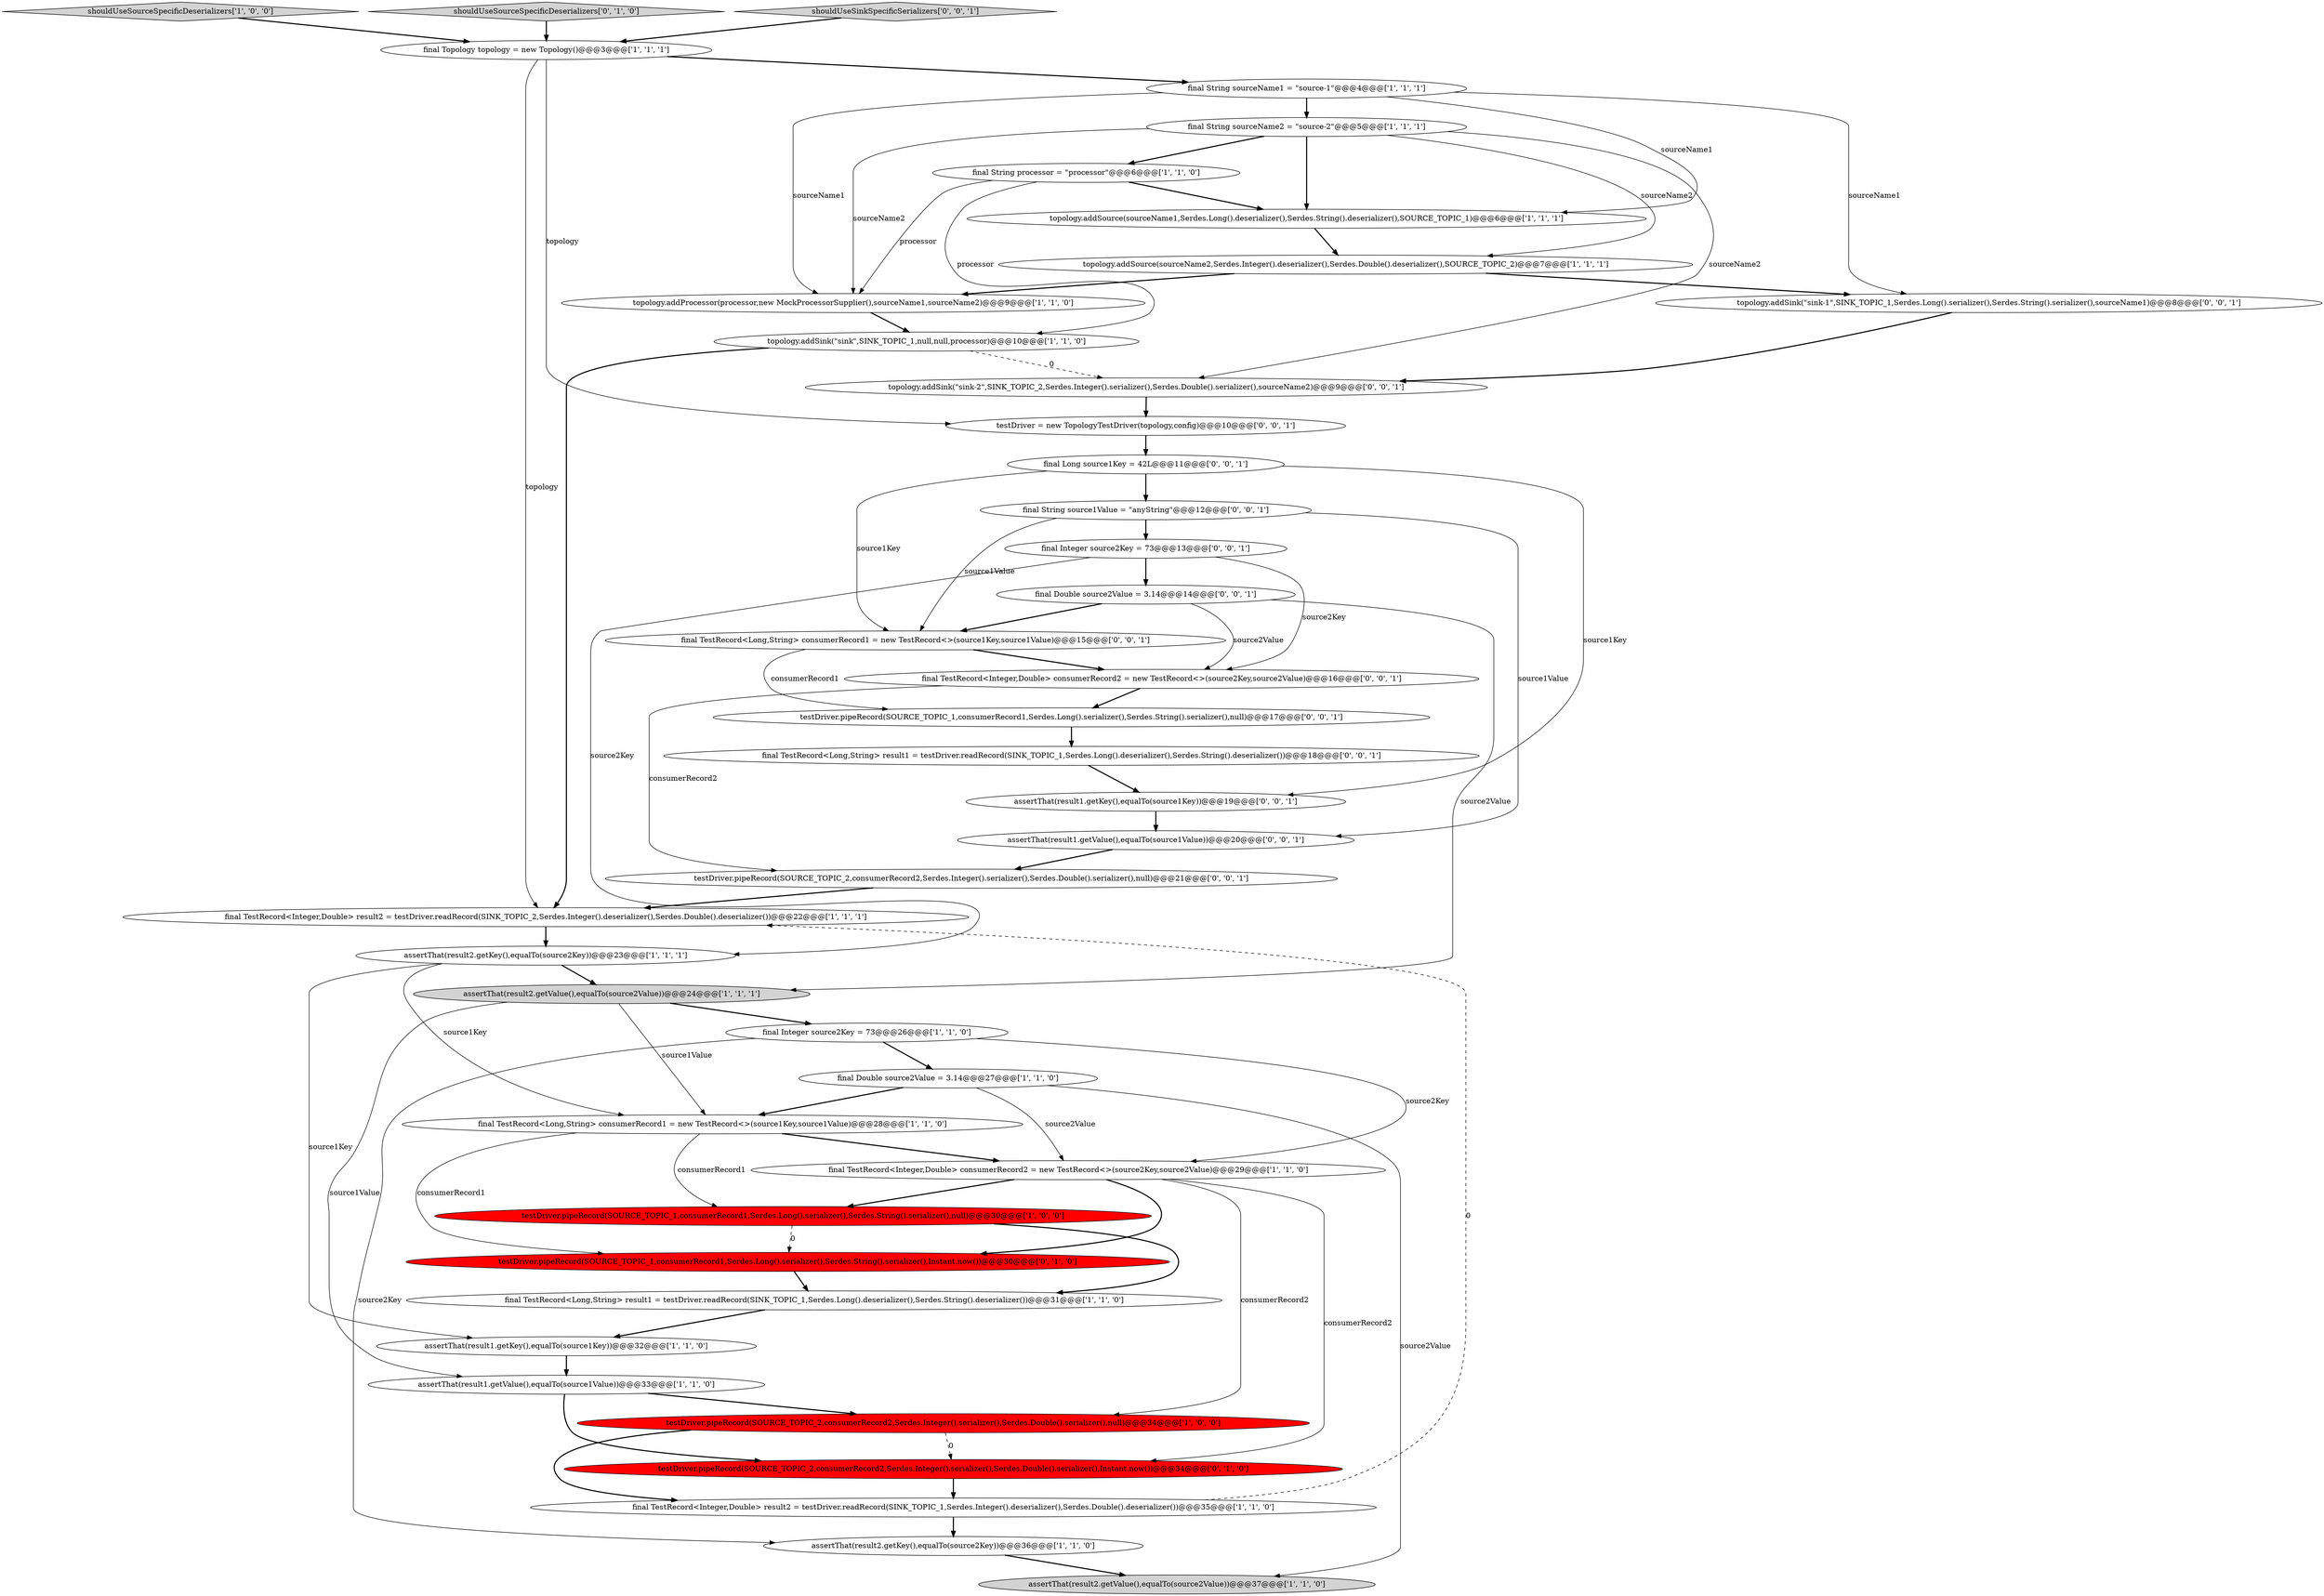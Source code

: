 digraph {
6 [style = filled, label = "final TestRecord<Integer,Double> result2 = testDriver.readRecord(SINK_TOPIC_2,Serdes.Integer().deserializer(),Serdes.Double().deserializer())@@@22@@@['1', '1', '1']", fillcolor = white, shape = ellipse image = "AAA0AAABBB1BBB"];
22 [style = filled, label = "topology.addSource(sourceName2,Serdes.Integer().deserializer(),Serdes.Double().deserializer(),SOURCE_TOPIC_2)@@@7@@@['1', '1', '1']", fillcolor = white, shape = ellipse image = "AAA0AAABBB1BBB"];
38 [style = filled, label = "final String source1Value = \"anyString\"@@@12@@@['0', '0', '1']", fillcolor = white, shape = ellipse image = "AAA0AAABBB3BBB"];
36 [style = filled, label = "testDriver = new TopologyTestDriver(topology,config)@@@10@@@['0', '0', '1']", fillcolor = white, shape = ellipse image = "AAA0AAABBB3BBB"];
20 [style = filled, label = "topology.addSink(\"sink\",SINK_TOPIC_1,null,null,processor)@@@10@@@['1', '1', '0']", fillcolor = white, shape = ellipse image = "AAA0AAABBB1BBB"];
11 [style = filled, label = "shouldUseSourceSpecificDeserializers['1', '0', '0']", fillcolor = lightgray, shape = diamond image = "AAA0AAABBB1BBB"];
30 [style = filled, label = "topology.addSink(\"sink-2\",SINK_TOPIC_2,Serdes.Integer().serializer(),Serdes.Double().serializer(),sourceName2)@@@9@@@['0', '0', '1']", fillcolor = white, shape = ellipse image = "AAA0AAABBB3BBB"];
37 [style = filled, label = "final TestRecord<Integer,Double> consumerRecord2 = new TestRecord<>(source2Key,source2Value)@@@16@@@['0', '0', '1']", fillcolor = white, shape = ellipse image = "AAA0AAABBB3BBB"];
15 [style = filled, label = "final Double source2Value = 3.14@@@27@@@['1', '1', '0']", fillcolor = white, shape = ellipse image = "AAA0AAABBB1BBB"];
33 [style = filled, label = "final TestRecord<Long,String> consumerRecord1 = new TestRecord<>(source1Key,source1Value)@@@15@@@['0', '0', '1']", fillcolor = white, shape = ellipse image = "AAA0AAABBB3BBB"];
7 [style = filled, label = "assertThat(result2.getValue(),equalTo(source2Value))@@@37@@@['1', '1', '0']", fillcolor = lightgray, shape = ellipse image = "AAA0AAABBB1BBB"];
35 [style = filled, label = "final TestRecord<Long,String> result1 = testDriver.readRecord(SINK_TOPIC_1,Serdes.Long().deserializer(),Serdes.String().deserializer())@@@18@@@['0', '0', '1']", fillcolor = white, shape = ellipse image = "AAA0AAABBB3BBB"];
14 [style = filled, label = "final TestRecord<Long,String> consumerRecord1 = new TestRecord<>(source1Key,source1Value)@@@28@@@['1', '1', '0']", fillcolor = white, shape = ellipse image = "AAA0AAABBB1BBB"];
18 [style = filled, label = "assertThat(result1.getValue(),equalTo(source1Value))@@@33@@@['1', '1', '0']", fillcolor = white, shape = ellipse image = "AAA0AAABBB1BBB"];
17 [style = filled, label = "final TestRecord<Integer,Double> result2 = testDriver.readRecord(SINK_TOPIC_1,Serdes.Integer().deserializer(),Serdes.Double().deserializer())@@@35@@@['1', '1', '0']", fillcolor = white, shape = ellipse image = "AAA0AAABBB1BBB"];
19 [style = filled, label = "testDriver.pipeRecord(SOURCE_TOPIC_2,consumerRecord2,Serdes.Integer().serializer(),Serdes.Double().serializer(),null)@@@34@@@['1', '0', '0']", fillcolor = red, shape = ellipse image = "AAA1AAABBB1BBB"];
41 [style = filled, label = "testDriver.pipeRecord(SOURCE_TOPIC_1,consumerRecord1,Serdes.Long().serializer(),Serdes.String().serializer(),null)@@@17@@@['0', '0', '1']", fillcolor = white, shape = ellipse image = "AAA0AAABBB3BBB"];
25 [style = filled, label = "shouldUseSourceSpecificDeserializers['0', '1', '0']", fillcolor = lightgray, shape = diamond image = "AAA0AAABBB2BBB"];
13 [style = filled, label = "final Integer source2Key = 73@@@26@@@['1', '1', '0']", fillcolor = white, shape = ellipse image = "AAA0AAABBB1BBB"];
4 [style = filled, label = "assertThat(result2.getKey(),equalTo(source2Key))@@@36@@@['1', '1', '0']", fillcolor = white, shape = ellipse image = "AAA0AAABBB1BBB"];
12 [style = filled, label = "topology.addProcessor(processor,new MockProcessorSupplier(),sourceName1,sourceName2)@@@9@@@['1', '1', '0']", fillcolor = white, shape = ellipse image = "AAA0AAABBB1BBB"];
2 [style = filled, label = "assertThat(result2.getValue(),equalTo(source2Value))@@@24@@@['1', '1', '1']", fillcolor = lightgray, shape = ellipse image = "AAA0AAABBB1BBB"];
8 [style = filled, label = "topology.addSource(sourceName1,Serdes.Long().deserializer(),Serdes.String().deserializer(),SOURCE_TOPIC_1)@@@6@@@['1', '1', '1']", fillcolor = white, shape = ellipse image = "AAA0AAABBB1BBB"];
0 [style = filled, label = "final String sourceName1 = \"source-1\"@@@4@@@['1', '1', '1']", fillcolor = white, shape = ellipse image = "AAA0AAABBB1BBB"];
27 [style = filled, label = "assertThat(result1.getKey(),equalTo(source1Key))@@@19@@@['0', '0', '1']", fillcolor = white, shape = ellipse image = "AAA0AAABBB3BBB"];
23 [style = filled, label = "assertThat(result2.getKey(),equalTo(source2Key))@@@23@@@['1', '1', '1']", fillcolor = white, shape = ellipse image = "AAA0AAABBB1BBB"];
28 [style = filled, label = "final Double source2Value = 3.14@@@14@@@['0', '0', '1']", fillcolor = white, shape = ellipse image = "AAA0AAABBB3BBB"];
32 [style = filled, label = "assertThat(result1.getValue(),equalTo(source1Value))@@@20@@@['0', '0', '1']", fillcolor = white, shape = ellipse image = "AAA0AAABBB3BBB"];
5 [style = filled, label = "final Topology topology = new Topology()@@@3@@@['1', '1', '1']", fillcolor = white, shape = ellipse image = "AAA0AAABBB1BBB"];
34 [style = filled, label = "final Long source1Key = 42L@@@11@@@['0', '0', '1']", fillcolor = white, shape = ellipse image = "AAA0AAABBB3BBB"];
29 [style = filled, label = "shouldUseSinkSpecificSerializers['0', '0', '1']", fillcolor = lightgray, shape = diamond image = "AAA0AAABBB3BBB"];
21 [style = filled, label = "testDriver.pipeRecord(SOURCE_TOPIC_1,consumerRecord1,Serdes.Long().serializer(),Serdes.String().serializer(),null)@@@30@@@['1', '0', '0']", fillcolor = red, shape = ellipse image = "AAA1AAABBB1BBB"];
26 [style = filled, label = "testDriver.pipeRecord(SOURCE_TOPIC_2,consumerRecord2,Serdes.Integer().serializer(),Serdes.Double().serializer(),Instant.now())@@@34@@@['0', '1', '0']", fillcolor = red, shape = ellipse image = "AAA1AAABBB2BBB"];
24 [style = filled, label = "testDriver.pipeRecord(SOURCE_TOPIC_1,consumerRecord1,Serdes.Long().serializer(),Serdes.String().serializer(),Instant.now())@@@30@@@['0', '1', '0']", fillcolor = red, shape = ellipse image = "AAA1AAABBB2BBB"];
40 [style = filled, label = "final Integer source2Key = 73@@@13@@@['0', '0', '1']", fillcolor = white, shape = ellipse image = "AAA0AAABBB3BBB"];
1 [style = filled, label = "final String processor = \"processor\"@@@6@@@['1', '1', '0']", fillcolor = white, shape = ellipse image = "AAA0AAABBB1BBB"];
16 [style = filled, label = "final TestRecord<Long,String> result1 = testDriver.readRecord(SINK_TOPIC_1,Serdes.Long().deserializer(),Serdes.String().deserializer())@@@31@@@['1', '1', '0']", fillcolor = white, shape = ellipse image = "AAA0AAABBB1BBB"];
3 [style = filled, label = "assertThat(result1.getKey(),equalTo(source1Key))@@@32@@@['1', '1', '0']", fillcolor = white, shape = ellipse image = "AAA0AAABBB1BBB"];
31 [style = filled, label = "testDriver.pipeRecord(SOURCE_TOPIC_2,consumerRecord2,Serdes.Integer().serializer(),Serdes.Double().serializer(),null)@@@21@@@['0', '0', '1']", fillcolor = white, shape = ellipse image = "AAA0AAABBB3BBB"];
39 [style = filled, label = "topology.addSink(\"sink-1\",SINK_TOPIC_1,Serdes.Long().serializer(),Serdes.String().serializer(),sourceName1)@@@8@@@['0', '0', '1']", fillcolor = white, shape = ellipse image = "AAA0AAABBB3BBB"];
10 [style = filled, label = "final TestRecord<Integer,Double> consumerRecord2 = new TestRecord<>(source2Key,source2Value)@@@29@@@['1', '1', '0']", fillcolor = white, shape = ellipse image = "AAA0AAABBB1BBB"];
9 [style = filled, label = "final String sourceName2 = \"source-2\"@@@5@@@['1', '1', '1']", fillcolor = white, shape = ellipse image = "AAA0AAABBB1BBB"];
16->3 [style = bold, label=""];
0->9 [style = bold, label=""];
35->27 [style = bold, label=""];
27->32 [style = bold, label=""];
29->5 [style = bold, label=""];
1->8 [style = bold, label=""];
34->33 [style = solid, label="source1Key"];
0->39 [style = solid, label="sourceName1"];
15->14 [style = bold, label=""];
26->17 [style = bold, label=""];
36->34 [style = bold, label=""];
13->4 [style = solid, label="source2Key"];
9->12 [style = solid, label="sourceName2"];
2->14 [style = solid, label="source1Value"];
38->33 [style = solid, label="source1Value"];
6->23 [style = bold, label=""];
10->24 [style = bold, label=""];
10->19 [style = solid, label="consumerRecord2"];
37->41 [style = bold, label=""];
40->23 [style = solid, label="source2Key"];
18->26 [style = bold, label=""];
18->19 [style = bold, label=""];
5->6 [style = solid, label="topology"];
12->20 [style = bold, label=""];
14->10 [style = bold, label=""];
5->36 [style = solid, label="topology"];
34->27 [style = solid, label="source1Key"];
30->36 [style = bold, label=""];
10->21 [style = bold, label=""];
20->6 [style = bold, label=""];
19->17 [style = bold, label=""];
40->28 [style = bold, label=""];
1->12 [style = solid, label="processor"];
9->8 [style = bold, label=""];
13->10 [style = solid, label="source2Key"];
14->21 [style = solid, label="consumerRecord1"];
4->7 [style = bold, label=""];
8->22 [style = bold, label=""];
2->13 [style = bold, label=""];
3->18 [style = bold, label=""];
39->30 [style = bold, label=""];
24->16 [style = bold, label=""];
0->12 [style = solid, label="sourceName1"];
11->5 [style = bold, label=""];
37->31 [style = solid, label="consumerRecord2"];
15->7 [style = solid, label="source2Value"];
31->6 [style = bold, label=""];
28->33 [style = bold, label=""];
19->26 [style = dashed, label="0"];
5->0 [style = bold, label=""];
23->14 [style = solid, label="source1Key"];
23->3 [style = solid, label="source1Key"];
2->18 [style = solid, label="source1Value"];
10->26 [style = solid, label="consumerRecord2"];
9->30 [style = solid, label="sourceName2"];
22->12 [style = bold, label=""];
20->30 [style = dashed, label="0"];
9->22 [style = solid, label="sourceName2"];
14->24 [style = solid, label="consumerRecord1"];
21->16 [style = bold, label=""];
22->39 [style = bold, label=""];
17->6 [style = dashed, label="0"];
25->5 [style = bold, label=""];
28->37 [style = solid, label="source2Value"];
33->41 [style = solid, label="consumerRecord1"];
28->2 [style = solid, label="source2Value"];
23->2 [style = bold, label=""];
13->15 [style = bold, label=""];
34->38 [style = bold, label=""];
9->1 [style = bold, label=""];
33->37 [style = bold, label=""];
38->40 [style = bold, label=""];
15->10 [style = solid, label="source2Value"];
40->37 [style = solid, label="source2Key"];
21->24 [style = dashed, label="0"];
32->31 [style = bold, label=""];
17->4 [style = bold, label=""];
1->20 [style = solid, label="processor"];
0->8 [style = solid, label="sourceName1"];
38->32 [style = solid, label="source1Value"];
41->35 [style = bold, label=""];
}
